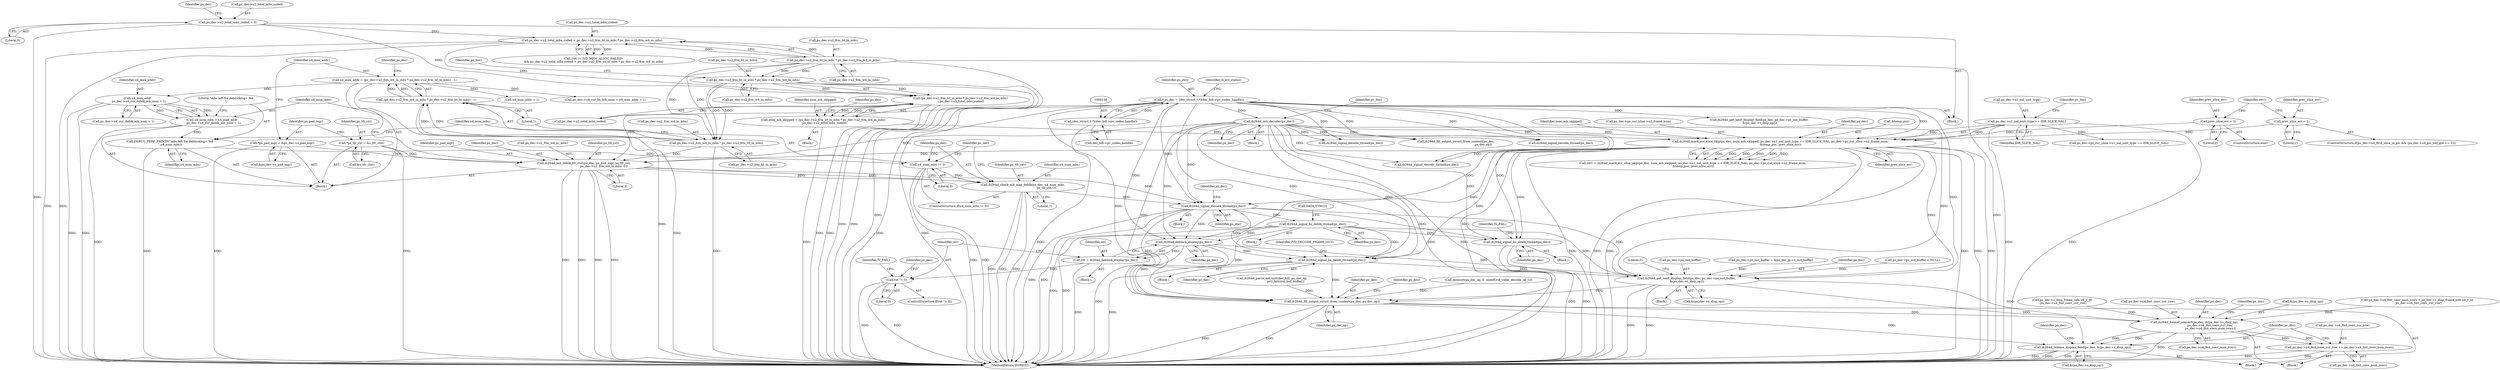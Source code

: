 digraph "0_Android_7554755536019e439433c515eeb44e701fb3bfb2@API" {
"1001694" [label="(Call,ih264d_signal_decode_thread(ps_dec))"];
"1000896" [label="(Call,ih264d_init_decoder(ps_dec))"];
"1000153" [label="(Call,* ps_dec = (dec_struct_t *)(dec_hdl->pv_codec_handle))"];
"1000155" [label="(Call,(dec_struct_t *)(dec_hdl->pv_codec_handle))"];
"1001684" [label="(Call,ih264d_check_mb_map_deblk(ps_dec, u4_num_mbs,\n                                                   ps_tfr_cxt,1))"];
"1001660" [label="(Call,ih264d_init_deblk_tfr_ctxt(ps_dec, ps_pad_mgr, ps_tfr_cxt,\n                                           ps_dec->u2_frm_wd_in_mbs, 0))"];
"1001523" [label="(Call,ih264d_mark_err_slice_skip(ps_dec, num_mb_skipped, ps_dec->u1_nal_unit_type == IDR_SLICE_NAL, ps_dec->ps_cur_slice->u2_frame_num,\n &temp_poc, prev_slice_err))"];
"1001491" [label="(Call,num_mb_skipped = (ps_dec->u2_frm_ht_in_mbs * ps_dec->u2_frm_wd_in_mbs)\n - ps_dec->u2_total_mbs_coded)"];
"1001493" [label="(Call,(ps_dec->u2_frm_ht_in_mbs * ps_dec->u2_frm_wd_in_mbs)\n - ps_dec->u2_total_mbs_coded)"];
"1001494" [label="(Call,ps_dec->u2_frm_ht_in_mbs * ps_dec->u2_frm_wd_in_mbs)"];
"1001479" [label="(Call,ps_dec->u2_frm_ht_in_mbs * ps_dec->u2_frm_wd_in_mbs)"];
"1001475" [label="(Call,ps_dec->u2_total_mbs_coded < ps_dec->u2_frm_ht_in_mbs * ps_dec->u2_frm_wd_in_mbs)"];
"1000908" [label="(Call,ps_dec->u2_total_mbs_coded = 0)"];
"1001526" [label="(Call,ps_dec->u1_nal_unit_type == IDR_SLICE_NAL)"];
"1001518" [label="(Call,prev_slice_err = 2)"];
"1001514" [label="(Call,prev_slice_err = 1)"];
"1001636" [label="(Call,*ps_pad_mgr = &ps_dec->s_pad_mgr)"];
"1001631" [label="(Call,*ps_tfr_cxt = &s_tfr_ctxt)"];
"1001645" [label="(Call,ps_dec->u2_frm_wd_in_mbs * ps_dec->u2_frm_ht_in_mbs)"];
"1001681" [label="(Call,u4_num_mbs != 0)"];
"1001677" [label="(Call,DEBUG_PERF_PRINTF(\"mbs left for deblocking= %d \n\",u4_num_mbs))"];
"1001668" [label="(Call,u4_num_mbs = u4_max_addr\n - ps_dec->u4_cur_deblk_mb_num + 1)"];
"1001670" [label="(Call,u4_max_addr\n - ps_dec->u4_cur_deblk_mb_num + 1)"];
"1001642" [label="(Call,u4_max_addr = (ps_dec->u2_frm_wd_in_mbs * ps_dec->u2_frm_ht_in_mbs) - 1)"];
"1001644" [label="(Call,(ps_dec->u2_frm_wd_in_mbs * ps_dec->u2_frm_ht_in_mbs) - 1)"];
"1001703" [label="(Call,ih264d_signal_bs_deblk_thread(ps_dec))"];
"1001802" [label="(Call,ih264d_signal_bs_deblk_thread(ps_dec))"];
"1001858" [label="(Call,ih264d_deblock_display(ps_dec))"];
"1001856" [label="(Call,ret = ih264d_deblock_display(ps_dec))"];
"1001861" [label="(Call,ret != 0)"];
"1001980" [label="(Call,ih264d_signal_bs_deblk_thread(ps_dec))"];
"1001994" [label="(Call,ih264d_get_next_display_field(ps_dec, ps_dec->ps_out_buffer,\n &(ps_dec->s_disp_op)))"];
"1002022" [label="(Call,ih264d_fill_output_struct_from_context(ps_dec, ps_dec_op))"];
"1002053" [label="(Call,ih264d_format_convert(ps_dec, &(ps_dec->s_disp_op),\n                                  ps_dec->u4_fmt_conv_cur_row,\n                                  ps_dec->u4_fmt_conv_num_rows))"];
"1002065" [label="(Call,ps_dec->u4_fmt_conv_cur_row += ps_dec->u4_fmt_conv_num_rows)"];
"1002072" [label="(Call,ih264d_release_display_field(ps_dec, &(ps_dec->s_disp_op)))"];
"1001681" [label="(Call,u4_num_mbs != 0)"];
"1001993" [label="(Block,)"];
"1001471" [label="(Call,(ret != IVD_MEM_ALLOC_FAILED)\n && ps_dec->u2_total_mbs_coded < ps_dec->u2_frm_ht_in_mbs * ps_dec->u2_frm_wd_in_mbs)"];
"1001652" [label="(Literal,1)"];
"1001981" [label="(Identifier,ps_dec)"];
"1001858" [label="(Call,ih264d_deblock_display(ps_dec))"];
"1002069" [label="(Call,ps_dec->u4_fmt_conv_num_rows)"];
"1002073" [label="(Identifier,ps_dec)"];
"1000157" [label="(Call,dec_hdl->pv_codec_handle)"];
"1001502" [label="(Identifier,ps_dec)"];
"1001286" [label="(Call,ih264d_parse_nal_unit(dec_hdl, ps_dec_op,\n                              pu1_bitstrm_buf, buflen))"];
"1001663" [label="(Identifier,ps_tfr_cxt)"];
"1001886" [label="(Call,ps_dec->ps_cur_slice->u1_nal_unit_type == IDR_SLICE_NAL)"];
"1001683" [label="(Literal,0)"];
"1001685" [label="(Identifier,ps_dec)"];
"1001538" [label="(Identifier,prev_slice_err)"];
"1001491" [label="(Call,num_mb_skipped = (ps_dec->u2_frm_ht_in_mbs * ps_dec->u2_frm_wd_in_mbs)\n - ps_dec->u2_total_mbs_coded)"];
"1001862" [label="(Identifier,ret)"];
"1001662" [label="(Identifier,ps_pad_mgr)"];
"1002022" [label="(Call,ih264d_fill_output_struct_from_context(ps_dec, ps_dec_op))"];
"1001514" [label="(Call,prev_slice_err = 1)"];
"1001980" [label="(Call,ih264d_signal_bs_deblk_thread(ps_dec))"];
"1002074" [label="(Call,&(ps_dec->s_disp_op))"];
"1001637" [label="(Identifier,ps_pad_mgr)"];
"1001520" [label="(Literal,2)"];
"1001805" [label="(Identifier,IV_FAIL)"];
"1000713" [label="(Call,ih264d_get_next_display_field(ps_dec, ps_dec->ps_out_buffer,\n &(ps_dec->s_disp_op)))"];
"1001492" [label="(Identifier,num_mb_skipped)"];
"1001670" [label="(Call,u4_max_addr\n - ps_dec->u4_cur_deblk_mb_num + 1)"];
"1001571" [label="(Call,ih264d_signal_decode_thread(ps_dec))"];
"1001677" [label="(Call,DEBUG_PERF_PRINTF(\"mbs left for deblocking= %d \n\",u4_num_mbs))"];
"1001801" [label="(Block,)"];
"1001521" [label="(Call,ret1 = ih264d_mark_err_slice_skip(ps_dec, num_mb_skipped, ps_dec->u1_nal_unit_type == IDR_SLICE_NAL, ps_dec->ps_cur_slice->u2_frame_num,\n &temp_poc, prev_slice_err))"];
"1001687" [label="(Identifier,ps_tfr_cxt)"];
"1001680" [label="(ControlStructure,if(u4_num_mbs != 0))"];
"1001398" [label="(Call,ih264d_signal_decode_thread(ps_dec))"];
"1001480" [label="(Call,ps_dec->u2_frm_ht_in_mbs)"];
"1000155" [label="(Call,(dec_struct_t *)(dec_hdl->pv_codec_handle))"];
"1001979" [label="(Block,)"];
"1001856" [label="(Call,ret = ih264d_deblock_display(ps_dec))"];
"1001248" [label="(Call,ih264d_fill_output_struct_from_context(ps_dec,\n                                                           ps_dec_op))"];
"1001653" [label="(Call,ps_dec->u4_cur_bs_mb_num = u4_max_addr + 1)"];
"1001524" [label="(Identifier,ps_dec)"];
"1001695" [label="(Identifier,ps_dec)"];
"1001495" [label="(Call,ps_dec->u2_frm_ht_in_mbs)"];
"1001671" [label="(Identifier,u4_max_addr)"];
"1001643" [label="(Identifier,u4_max_addr)"];
"1002067" [label="(Identifier,ps_dec)"];
"1001501" [label="(Call,ps_dec->u2_total_mbs_coded)"];
"1001632" [label="(Identifier,ps_tfr_cxt)"];
"1001857" [label="(Identifier,ret)"];
"1002062" [label="(Call,ps_dec->u4_fmt_conv_num_rows)"];
"1001684" [label="(Call,ih264d_check_mb_map_deblk(ps_dec, u4_num_mbs,\n                                                   ps_tfr_cxt,1))"];
"1001645" [label="(Call,ps_dec->u2_frm_wd_in_mbs * ps_dec->u2_frm_ht_in_mbs)"];
"1002005" [label="(Literal,0)"];
"1001523" [label="(Call,ih264d_mark_err_slice_skip(ps_dec, num_mb_skipped, ps_dec->u1_nal_unit_type == IDR_SLICE_NAL, ps_dec->ps_cur_slice->u2_frame_num,\n &temp_poc, prev_slice_err))"];
"1001498" [label="(Call,ps_dec->u2_frm_wd_in_mbs)"];
"1001494" [label="(Call,ps_dec->u2_frm_ht_in_mbs * ps_dec->u2_frm_wd_in_mbs)"];
"1001694" [label="(Call,ih264d_signal_decode_thread(ps_dec))"];
"1001672" [label="(Call,ps_dec->u4_cur_deblk_mb_num + 1)"];
"1001863" [label="(Literal,0)"];
"1001667" [label="(Literal,0)"];
"1000153" [label="(Call,* ps_dec = (dec_struct_t *)(dec_hdl->pv_codec_handle))"];
"1001702" [label="(Block,)"];
"1000908" [label="(Call,ps_dec->u2_total_mbs_coded = 0)"];
"1000915" [label="(Identifier,ps_dec)"];
"1000896" [label="(Call,ih264d_init_decoder(ps_dec))"];
"1001686" [label="(Identifier,u4_num_mbs)"];
"1001660" [label="(Call,ih264d_init_deblk_tfr_ctxt(ps_dec, ps_pad_mgr, ps_tfr_cxt,\n                                           ps_dec->u2_frm_wd_in_mbs, 0))"];
"1001517" [label="(ControlStructure,else)"];
"1001486" [label="(Block,)"];
"1001476" [label="(Call,ps_dec->u2_total_mbs_coded)"];
"1000154" [label="(Identifier,ps_dec)"];
"1000900" [label="(Identifier,ps_dec)"];
"1001519" [label="(Identifier,prev_slice_err)"];
"1002023" [label="(Identifier,ps_dec)"];
"1001642" [label="(Call,u4_max_addr = (ps_dec->u2_frm_wd_in_mbs * ps_dec->u2_frm_ht_in_mbs) - 1)"];
"1002024" [label="(Identifier,ps_dec_op)"];
"1001475" [label="(Call,ps_dec->u2_total_mbs_coded < ps_dec->u2_frm_ht_in_mbs * ps_dec->u2_frm_wd_in_mbs)"];
"1001644" [label="(Call,(ps_dec->u2_frm_wd_in_mbs * ps_dec->u2_frm_ht_in_mbs) - 1)"];
"1001870" [label="(Identifier,ps_dec)"];
"1000151" [label="(Block,)"];
"1001699" [label="(Identifier,ps_dec)"];
"1001859" [label="(Identifier,ps_dec)"];
"1001705" [label="(Call,DATA_SYNC())"];
"1001518" [label="(Call,prev_slice_err = 2)"];
"1001633" [label="(Call,&s_tfr_ctxt)"];
"1002066" [label="(Call,ps_dec->u4_fmt_conv_cur_row)"];
"1001526" [label="(Call,ps_dec->u1_nal_unit_type == IDR_SLICE_NAL)"];
"1001661" [label="(Identifier,ps_dec)"];
"1001516" [label="(Literal,1)"];
"1001704" [label="(Identifier,ps_dec)"];
"1002072" [label="(Call,ih264d_release_display_field(ps_dec, &(ps_dec->s_disp_op)))"];
"1002055" [label="(Call,&(ps_dec->s_disp_op))"];
"1001533" [label="(Identifier,ps_dec)"];
"1002028" [label="(Identifier,ps_dec)"];
"1001657" [label="(Call,u4_max_addr + 1)"];
"1001803" [label="(Identifier,ps_dec)"];
"1001994" [label="(Call,ih264d_get_next_display_field(ps_dec, ps_dec->ps_out_buffer,\n &(ps_dec->s_disp_op)))"];
"1001703" [label="(Call,ih264d_signal_bs_deblk_thread(ps_dec))"];
"1001688" [label="(Literal,1)"];
"1002082" [label="(Identifier,ps_dec)"];
"1001507" [label="(Identifier,ps_dec)"];
"1001866" [label="(Identifier,IV_FAIL)"];
"1001679" [label="(Identifier,u4_num_mbs)"];
"1001646" [label="(Call,ps_dec->u2_frm_wd_in_mbs)"];
"1002040" [label="(Call,ps_dec->u4_fmt_conv_num_rows = ps_dec->s_disp_frame_info.u4_y_ht\n - ps_dec->u4_fmt_conv_cur_row)"];
"1001527" [label="(Call,ps_dec->u1_nal_unit_type)"];
"1001493" [label="(Call,(ps_dec->u2_frm_ht_in_mbs * ps_dec->u2_frm_wd_in_mbs)\n - ps_dec->u2_total_mbs_coded)"];
"1001986" [label="(Identifier,IVD_DECODE_FRAME_OUT)"];
"1001678" [label="(Literal,\"mbs left for deblocking= %d \n\")"];
"1001631" [label="(Call,*ps_tfr_cxt = &s_tfr_ctxt)"];
"1001802" [label="(Call,ih264d_signal_bs_deblk_thread(ps_dec))"];
"1001536" [label="(Call,&temp_poc)"];
"1001860" [label="(ControlStructure,if(ret != 0))"];
"1001664" [label="(Call,ps_dec->u2_frm_wd_in_mbs)"];
"1000912" [label="(Literal,0)"];
"1001996" [label="(Call,ps_dec->ps_out_buffer)"];
"1002065" [label="(Call,ps_dec->u4_fmt_conv_cur_row += ps_dec->u4_fmt_conv_num_rows)"];
"1002044" [label="(Call,ps_dec->s_disp_frame_info.u4_y_ht\n - ps_dec->u4_fmt_conv_cur_row)"];
"1001668" [label="(Call,u4_num_mbs = u4_max_addr\n - ps_dec->u4_cur_deblk_mb_num + 1)"];
"1002142" [label="(MethodReturn,WORD32)"];
"1001861" [label="(Call,ret != 0)"];
"1000324" [label="(Call,ps_dec->ps_out_buffer = &ps_dec_ip->s_out_buffer)"];
"1001636" [label="(Call,*ps_pad_mgr = &ps_dec->s_pad_mgr)"];
"1001515" [label="(Identifier,prev_slice_err)"];
"1001855" [label="(Block,)"];
"1001999" [label="(Call,&(ps_dec->s_disp_op))"];
"1001522" [label="(Identifier,ret1)"];
"1000162" [label="(Identifier,i4_err_status)"];
"1001479" [label="(Call,ps_dec->u2_frm_ht_in_mbs * ps_dec->u2_frm_wd_in_mbs)"];
"1001184" [label="(Call,ih264d_signal_decode_thread(ps_dec))"];
"1000897" [label="(Identifier,ps_dec)"];
"1001995" [label="(Identifier,ps_dec)"];
"1001982" [label="(Block,)"];
"1001638" [label="(Call,&ps_dec->s_pad_mgr)"];
"1001669" [label="(Identifier,u4_num_mbs)"];
"1000227" [label="(Call,memset(ps_dec_op, 0, sizeof(ivd_video_decode_op_t)))"];
"1001525" [label="(Identifier,num_mb_skipped)"];
"1001531" [label="(Call,ps_dec->ps_cur_slice->u2_frame_num)"];
"1001655" [label="(Identifier,ps_dec)"];
"1001483" [label="(Call,ps_dec->u2_frm_wd_in_mbs)"];
"1001649" [label="(Call,ps_dec->u2_frm_ht_in_mbs)"];
"1001626" [label="(Block,)"];
"1001530" [label="(Identifier,IDR_SLICE_NAL)"];
"1001682" [label="(Identifier,u4_num_mbs)"];
"1000909" [label="(Call,ps_dec->u2_total_mbs_coded)"];
"1002053" [label="(Call,ih264d_format_convert(ps_dec, &(ps_dec->s_disp_op),\n                                  ps_dec->u4_fmt_conv_cur_row,\n                                  ps_dec->u4_fmt_conv_num_rows))"];
"1002059" [label="(Call,ps_dec->u4_fmt_conv_cur_row)"];
"1002039" [label="(Block,)"];
"1001504" [label="(ControlStructure,if(ps_dec->u4_first_slice_in_pic && (ps_dec->u4_pic_buf_got == 0)))"];
"1001691" [label="(Identifier,ps_dec)"];
"1002054" [label="(Identifier,ps_dec)"];
"1000895" [label="(Block,)"];
"1000311" [label="(Call,ps_dec->ps_out_buffer = NULL)"];
"1001598" [label="(Block,)"];
"1001694" -> "1001598"  [label="AST: "];
"1001694" -> "1001695"  [label="CFG: "];
"1001695" -> "1001694"  [label="AST: "];
"1001699" -> "1001694"  [label="CFG: "];
"1001694" -> "1002142"  [label="DDG: "];
"1001694" -> "1002142"  [label="DDG: "];
"1000896" -> "1001694"  [label="DDG: "];
"1001684" -> "1001694"  [label="DDG: "];
"1001523" -> "1001694"  [label="DDG: "];
"1000153" -> "1001694"  [label="DDG: "];
"1001660" -> "1001694"  [label="DDG: "];
"1001694" -> "1001703"  [label="DDG: "];
"1001694" -> "1001802"  [label="DDG: "];
"1001694" -> "1001858"  [label="DDG: "];
"1001694" -> "1001980"  [label="DDG: "];
"1001694" -> "1001994"  [label="DDG: "];
"1001694" -> "1002022"  [label="DDG: "];
"1000896" -> "1000895"  [label="AST: "];
"1000896" -> "1000897"  [label="CFG: "];
"1000897" -> "1000896"  [label="AST: "];
"1000900" -> "1000896"  [label="CFG: "];
"1000896" -> "1002142"  [label="DDG: "];
"1000896" -> "1002142"  [label="DDG: "];
"1000153" -> "1000896"  [label="DDG: "];
"1000896" -> "1001184"  [label="DDG: "];
"1000896" -> "1001248"  [label="DDG: "];
"1000896" -> "1001398"  [label="DDG: "];
"1000896" -> "1001523"  [label="DDG: "];
"1000896" -> "1001571"  [label="DDG: "];
"1000896" -> "1001660"  [label="DDG: "];
"1000896" -> "1001802"  [label="DDG: "];
"1000896" -> "1001858"  [label="DDG: "];
"1000896" -> "1001980"  [label="DDG: "];
"1000896" -> "1001994"  [label="DDG: "];
"1000896" -> "1002022"  [label="DDG: "];
"1000153" -> "1000151"  [label="AST: "];
"1000153" -> "1000155"  [label="CFG: "];
"1000154" -> "1000153"  [label="AST: "];
"1000155" -> "1000153"  [label="AST: "];
"1000162" -> "1000153"  [label="CFG: "];
"1000153" -> "1002142"  [label="DDG: "];
"1000153" -> "1002142"  [label="DDG: "];
"1000155" -> "1000153"  [label="DDG: "];
"1000153" -> "1000713"  [label="DDG: "];
"1000153" -> "1001184"  [label="DDG: "];
"1000153" -> "1001248"  [label="DDG: "];
"1000153" -> "1001398"  [label="DDG: "];
"1000153" -> "1001523"  [label="DDG: "];
"1000153" -> "1001571"  [label="DDG: "];
"1000153" -> "1001660"  [label="DDG: "];
"1000153" -> "1001802"  [label="DDG: "];
"1000153" -> "1001858"  [label="DDG: "];
"1000153" -> "1001980"  [label="DDG: "];
"1000153" -> "1001994"  [label="DDG: "];
"1000153" -> "1002022"  [label="DDG: "];
"1000155" -> "1000157"  [label="CFG: "];
"1000156" -> "1000155"  [label="AST: "];
"1000157" -> "1000155"  [label="AST: "];
"1000155" -> "1002142"  [label="DDG: "];
"1001684" -> "1001680"  [label="AST: "];
"1001684" -> "1001688"  [label="CFG: "];
"1001685" -> "1001684"  [label="AST: "];
"1001686" -> "1001684"  [label="AST: "];
"1001687" -> "1001684"  [label="AST: "];
"1001688" -> "1001684"  [label="AST: "];
"1001691" -> "1001684"  [label="CFG: "];
"1001684" -> "1002142"  [label="DDG: "];
"1001684" -> "1002142"  [label="DDG: "];
"1001684" -> "1002142"  [label="DDG: "];
"1001660" -> "1001684"  [label="DDG: "];
"1001660" -> "1001684"  [label="DDG: "];
"1001681" -> "1001684"  [label="DDG: "];
"1001660" -> "1001626"  [label="AST: "];
"1001660" -> "1001667"  [label="CFG: "];
"1001661" -> "1001660"  [label="AST: "];
"1001662" -> "1001660"  [label="AST: "];
"1001663" -> "1001660"  [label="AST: "];
"1001664" -> "1001660"  [label="AST: "];
"1001667" -> "1001660"  [label="AST: "];
"1001669" -> "1001660"  [label="CFG: "];
"1001660" -> "1002142"  [label="DDG: "];
"1001660" -> "1002142"  [label="DDG: "];
"1001660" -> "1002142"  [label="DDG: "];
"1001660" -> "1002142"  [label="DDG: "];
"1001523" -> "1001660"  [label="DDG: "];
"1001636" -> "1001660"  [label="DDG: "];
"1001631" -> "1001660"  [label="DDG: "];
"1001645" -> "1001660"  [label="DDG: "];
"1001523" -> "1001521"  [label="AST: "];
"1001523" -> "1001538"  [label="CFG: "];
"1001524" -> "1001523"  [label="AST: "];
"1001525" -> "1001523"  [label="AST: "];
"1001526" -> "1001523"  [label="AST: "];
"1001531" -> "1001523"  [label="AST: "];
"1001536" -> "1001523"  [label="AST: "];
"1001538" -> "1001523"  [label="AST: "];
"1001521" -> "1001523"  [label="CFG: "];
"1001523" -> "1002142"  [label="DDG: "];
"1001523" -> "1002142"  [label="DDG: "];
"1001523" -> "1002142"  [label="DDG: "];
"1001523" -> "1002142"  [label="DDG: "];
"1001523" -> "1002142"  [label="DDG: "];
"1001523" -> "1002142"  [label="DDG: "];
"1001523" -> "1001521"  [label="DDG: "];
"1001523" -> "1001521"  [label="DDG: "];
"1001523" -> "1001521"  [label="DDG: "];
"1001523" -> "1001521"  [label="DDG: "];
"1001523" -> "1001521"  [label="DDG: "];
"1001523" -> "1001521"  [label="DDG: "];
"1001491" -> "1001523"  [label="DDG: "];
"1001526" -> "1001523"  [label="DDG: "];
"1001526" -> "1001523"  [label="DDG: "];
"1001518" -> "1001523"  [label="DDG: "];
"1001514" -> "1001523"  [label="DDG: "];
"1001523" -> "1001571"  [label="DDG: "];
"1001523" -> "1001802"  [label="DDG: "];
"1001523" -> "1001858"  [label="DDG: "];
"1001523" -> "1001980"  [label="DDG: "];
"1001523" -> "1001994"  [label="DDG: "];
"1001523" -> "1002022"  [label="DDG: "];
"1001491" -> "1001486"  [label="AST: "];
"1001491" -> "1001493"  [label="CFG: "];
"1001492" -> "1001491"  [label="AST: "];
"1001493" -> "1001491"  [label="AST: "];
"1001507" -> "1001491"  [label="CFG: "];
"1001491" -> "1002142"  [label="DDG: "];
"1001493" -> "1001491"  [label="DDG: "];
"1001493" -> "1001491"  [label="DDG: "];
"1001493" -> "1001501"  [label="CFG: "];
"1001494" -> "1001493"  [label="AST: "];
"1001501" -> "1001493"  [label="AST: "];
"1001493" -> "1002142"  [label="DDG: "];
"1001493" -> "1002142"  [label="DDG: "];
"1001494" -> "1001493"  [label="DDG: "];
"1001494" -> "1001493"  [label="DDG: "];
"1001475" -> "1001493"  [label="DDG: "];
"1000908" -> "1001493"  [label="DDG: "];
"1001494" -> "1001498"  [label="CFG: "];
"1001495" -> "1001494"  [label="AST: "];
"1001498" -> "1001494"  [label="AST: "];
"1001502" -> "1001494"  [label="CFG: "];
"1001494" -> "1002142"  [label="DDG: "];
"1001494" -> "1002142"  [label="DDG: "];
"1001479" -> "1001494"  [label="DDG: "];
"1001479" -> "1001494"  [label="DDG: "];
"1001494" -> "1001645"  [label="DDG: "];
"1001494" -> "1001645"  [label="DDG: "];
"1001479" -> "1001475"  [label="AST: "];
"1001479" -> "1001483"  [label="CFG: "];
"1001480" -> "1001479"  [label="AST: "];
"1001483" -> "1001479"  [label="AST: "];
"1001475" -> "1001479"  [label="CFG: "];
"1001479" -> "1002142"  [label="DDG: "];
"1001479" -> "1002142"  [label="DDG: "];
"1001479" -> "1001475"  [label="DDG: "];
"1001479" -> "1001475"  [label="DDG: "];
"1001479" -> "1001645"  [label="DDG: "];
"1001479" -> "1001645"  [label="DDG: "];
"1001475" -> "1001471"  [label="AST: "];
"1001476" -> "1001475"  [label="AST: "];
"1001471" -> "1001475"  [label="CFG: "];
"1001475" -> "1002142"  [label="DDG: "];
"1001475" -> "1002142"  [label="DDG: "];
"1001475" -> "1001471"  [label="DDG: "];
"1001475" -> "1001471"  [label="DDG: "];
"1000908" -> "1001475"  [label="DDG: "];
"1000908" -> "1000151"  [label="AST: "];
"1000908" -> "1000912"  [label="CFG: "];
"1000909" -> "1000908"  [label="AST: "];
"1000912" -> "1000908"  [label="AST: "];
"1000915" -> "1000908"  [label="CFG: "];
"1000908" -> "1002142"  [label="DDG: "];
"1001526" -> "1001530"  [label="CFG: "];
"1001527" -> "1001526"  [label="AST: "];
"1001530" -> "1001526"  [label="AST: "];
"1001533" -> "1001526"  [label="CFG: "];
"1001526" -> "1002142"  [label="DDG: "];
"1001526" -> "1002142"  [label="DDG: "];
"1001526" -> "1001886"  [label="DDG: "];
"1001518" -> "1001517"  [label="AST: "];
"1001518" -> "1001520"  [label="CFG: "];
"1001519" -> "1001518"  [label="AST: "];
"1001520" -> "1001518"  [label="AST: "];
"1001522" -> "1001518"  [label="CFG: "];
"1001514" -> "1001504"  [label="AST: "];
"1001514" -> "1001516"  [label="CFG: "];
"1001515" -> "1001514"  [label="AST: "];
"1001516" -> "1001514"  [label="AST: "];
"1001522" -> "1001514"  [label="CFG: "];
"1001636" -> "1001626"  [label="AST: "];
"1001636" -> "1001638"  [label="CFG: "];
"1001637" -> "1001636"  [label="AST: "];
"1001638" -> "1001636"  [label="AST: "];
"1001643" -> "1001636"  [label="CFG: "];
"1001636" -> "1002142"  [label="DDG: "];
"1001631" -> "1001626"  [label="AST: "];
"1001631" -> "1001633"  [label="CFG: "];
"1001632" -> "1001631"  [label="AST: "];
"1001633" -> "1001631"  [label="AST: "];
"1001637" -> "1001631"  [label="CFG: "];
"1001631" -> "1002142"  [label="DDG: "];
"1001645" -> "1001644"  [label="AST: "];
"1001645" -> "1001649"  [label="CFG: "];
"1001646" -> "1001645"  [label="AST: "];
"1001649" -> "1001645"  [label="AST: "];
"1001652" -> "1001645"  [label="CFG: "];
"1001645" -> "1002142"  [label="DDG: "];
"1001645" -> "1001644"  [label="DDG: "];
"1001645" -> "1001644"  [label="DDG: "];
"1001681" -> "1001680"  [label="AST: "];
"1001681" -> "1001683"  [label="CFG: "];
"1001682" -> "1001681"  [label="AST: "];
"1001683" -> "1001681"  [label="AST: "];
"1001685" -> "1001681"  [label="CFG: "];
"1001691" -> "1001681"  [label="CFG: "];
"1001681" -> "1002142"  [label="DDG: "];
"1001681" -> "1002142"  [label="DDG: "];
"1001677" -> "1001681"  [label="DDG: "];
"1001677" -> "1001626"  [label="AST: "];
"1001677" -> "1001679"  [label="CFG: "];
"1001678" -> "1001677"  [label="AST: "];
"1001679" -> "1001677"  [label="AST: "];
"1001682" -> "1001677"  [label="CFG: "];
"1001677" -> "1002142"  [label="DDG: "];
"1001668" -> "1001677"  [label="DDG: "];
"1001668" -> "1001626"  [label="AST: "];
"1001668" -> "1001670"  [label="CFG: "];
"1001669" -> "1001668"  [label="AST: "];
"1001670" -> "1001668"  [label="AST: "];
"1001678" -> "1001668"  [label="CFG: "];
"1001668" -> "1002142"  [label="DDG: "];
"1001670" -> "1001668"  [label="DDG: "];
"1001670" -> "1001668"  [label="DDG: "];
"1001670" -> "1001672"  [label="CFG: "];
"1001671" -> "1001670"  [label="AST: "];
"1001672" -> "1001670"  [label="AST: "];
"1001670" -> "1002142"  [label="DDG: "];
"1001670" -> "1002142"  [label="DDG: "];
"1001642" -> "1001670"  [label="DDG: "];
"1001642" -> "1001626"  [label="AST: "];
"1001642" -> "1001644"  [label="CFG: "];
"1001643" -> "1001642"  [label="AST: "];
"1001644" -> "1001642"  [label="AST: "];
"1001655" -> "1001642"  [label="CFG: "];
"1001642" -> "1002142"  [label="DDG: "];
"1001644" -> "1001642"  [label="DDG: "];
"1001644" -> "1001642"  [label="DDG: "];
"1001642" -> "1001653"  [label="DDG: "];
"1001642" -> "1001657"  [label="DDG: "];
"1001644" -> "1001652"  [label="CFG: "];
"1001652" -> "1001644"  [label="AST: "];
"1001644" -> "1002142"  [label="DDG: "];
"1001703" -> "1001702"  [label="AST: "];
"1001703" -> "1001704"  [label="CFG: "];
"1001704" -> "1001703"  [label="AST: "];
"1001705" -> "1001703"  [label="CFG: "];
"1001703" -> "1002142"  [label="DDG: "];
"1001703" -> "1002142"  [label="DDG: "];
"1001703" -> "1001802"  [label="DDG: "];
"1001703" -> "1001858"  [label="DDG: "];
"1001703" -> "1001980"  [label="DDG: "];
"1001703" -> "1001994"  [label="DDG: "];
"1001703" -> "1002022"  [label="DDG: "];
"1001802" -> "1001801"  [label="AST: "];
"1001802" -> "1001803"  [label="CFG: "];
"1001803" -> "1001802"  [label="AST: "];
"1001805" -> "1001802"  [label="CFG: "];
"1001802" -> "1002142"  [label="DDG: "];
"1001802" -> "1002142"  [label="DDG: "];
"1001858" -> "1001856"  [label="AST: "];
"1001858" -> "1001859"  [label="CFG: "];
"1001859" -> "1001858"  [label="AST: "];
"1001856" -> "1001858"  [label="CFG: "];
"1001858" -> "1002142"  [label="DDG: "];
"1001858" -> "1001856"  [label="DDG: "];
"1001858" -> "1001980"  [label="DDG: "];
"1001858" -> "1001994"  [label="DDG: "];
"1001858" -> "1002022"  [label="DDG: "];
"1001856" -> "1001855"  [label="AST: "];
"1001857" -> "1001856"  [label="AST: "];
"1001862" -> "1001856"  [label="CFG: "];
"1001856" -> "1002142"  [label="DDG: "];
"1001856" -> "1001861"  [label="DDG: "];
"1001861" -> "1001860"  [label="AST: "];
"1001861" -> "1001863"  [label="CFG: "];
"1001862" -> "1001861"  [label="AST: "];
"1001863" -> "1001861"  [label="AST: "];
"1001866" -> "1001861"  [label="CFG: "];
"1001870" -> "1001861"  [label="CFG: "];
"1001861" -> "1002142"  [label="DDG: "];
"1001861" -> "1002142"  [label="DDG: "];
"1001980" -> "1001979"  [label="AST: "];
"1001980" -> "1001981"  [label="CFG: "];
"1001981" -> "1001980"  [label="AST: "];
"1001986" -> "1001980"  [label="CFG: "];
"1001980" -> "1002142"  [label="DDG: "];
"1001980" -> "1001994"  [label="DDG: "];
"1001980" -> "1002022"  [label="DDG: "];
"1001994" -> "1001993"  [label="AST: "];
"1001994" -> "1001999"  [label="CFG: "];
"1001995" -> "1001994"  [label="AST: "];
"1001996" -> "1001994"  [label="AST: "];
"1001999" -> "1001994"  [label="AST: "];
"1002005" -> "1001994"  [label="CFG: "];
"1001994" -> "1002142"  [label="DDG: "];
"1001994" -> "1002142"  [label="DDG: "];
"1000311" -> "1001994"  [label="DDG: "];
"1000324" -> "1001994"  [label="DDG: "];
"1001994" -> "1002022"  [label="DDG: "];
"1001994" -> "1002053"  [label="DDG: "];
"1001994" -> "1002072"  [label="DDG: "];
"1002022" -> "1001982"  [label="AST: "];
"1002022" -> "1002024"  [label="CFG: "];
"1002023" -> "1002022"  [label="AST: "];
"1002024" -> "1002022"  [label="AST: "];
"1002028" -> "1002022"  [label="CFG: "];
"1002022" -> "1002142"  [label="DDG: "];
"1002022" -> "1002142"  [label="DDG: "];
"1001286" -> "1002022"  [label="DDG: "];
"1000227" -> "1002022"  [label="DDG: "];
"1002022" -> "1002053"  [label="DDG: "];
"1002022" -> "1002072"  [label="DDG: "];
"1002053" -> "1002039"  [label="AST: "];
"1002053" -> "1002062"  [label="CFG: "];
"1002054" -> "1002053"  [label="AST: "];
"1002055" -> "1002053"  [label="AST: "];
"1002059" -> "1002053"  [label="AST: "];
"1002062" -> "1002053"  [label="AST: "];
"1002067" -> "1002053"  [label="CFG: "];
"1002053" -> "1002142"  [label="DDG: "];
"1002044" -> "1002053"  [label="DDG: "];
"1002040" -> "1002053"  [label="DDG: "];
"1002053" -> "1002065"  [label="DDG: "];
"1002053" -> "1002065"  [label="DDG: "];
"1002053" -> "1002072"  [label="DDG: "];
"1002053" -> "1002072"  [label="DDG: "];
"1002065" -> "1002039"  [label="AST: "];
"1002065" -> "1002069"  [label="CFG: "];
"1002066" -> "1002065"  [label="AST: "];
"1002069" -> "1002065"  [label="AST: "];
"1002073" -> "1002065"  [label="CFG: "];
"1002065" -> "1002142"  [label="DDG: "];
"1002065" -> "1002142"  [label="DDG: "];
"1002072" -> "1001982"  [label="AST: "];
"1002072" -> "1002074"  [label="CFG: "];
"1002073" -> "1002072"  [label="AST: "];
"1002074" -> "1002072"  [label="AST: "];
"1002082" -> "1002072"  [label="CFG: "];
"1002072" -> "1002142"  [label="DDG: "];
"1002072" -> "1002142"  [label="DDG: "];
"1002072" -> "1002142"  [label="DDG: "];
}
